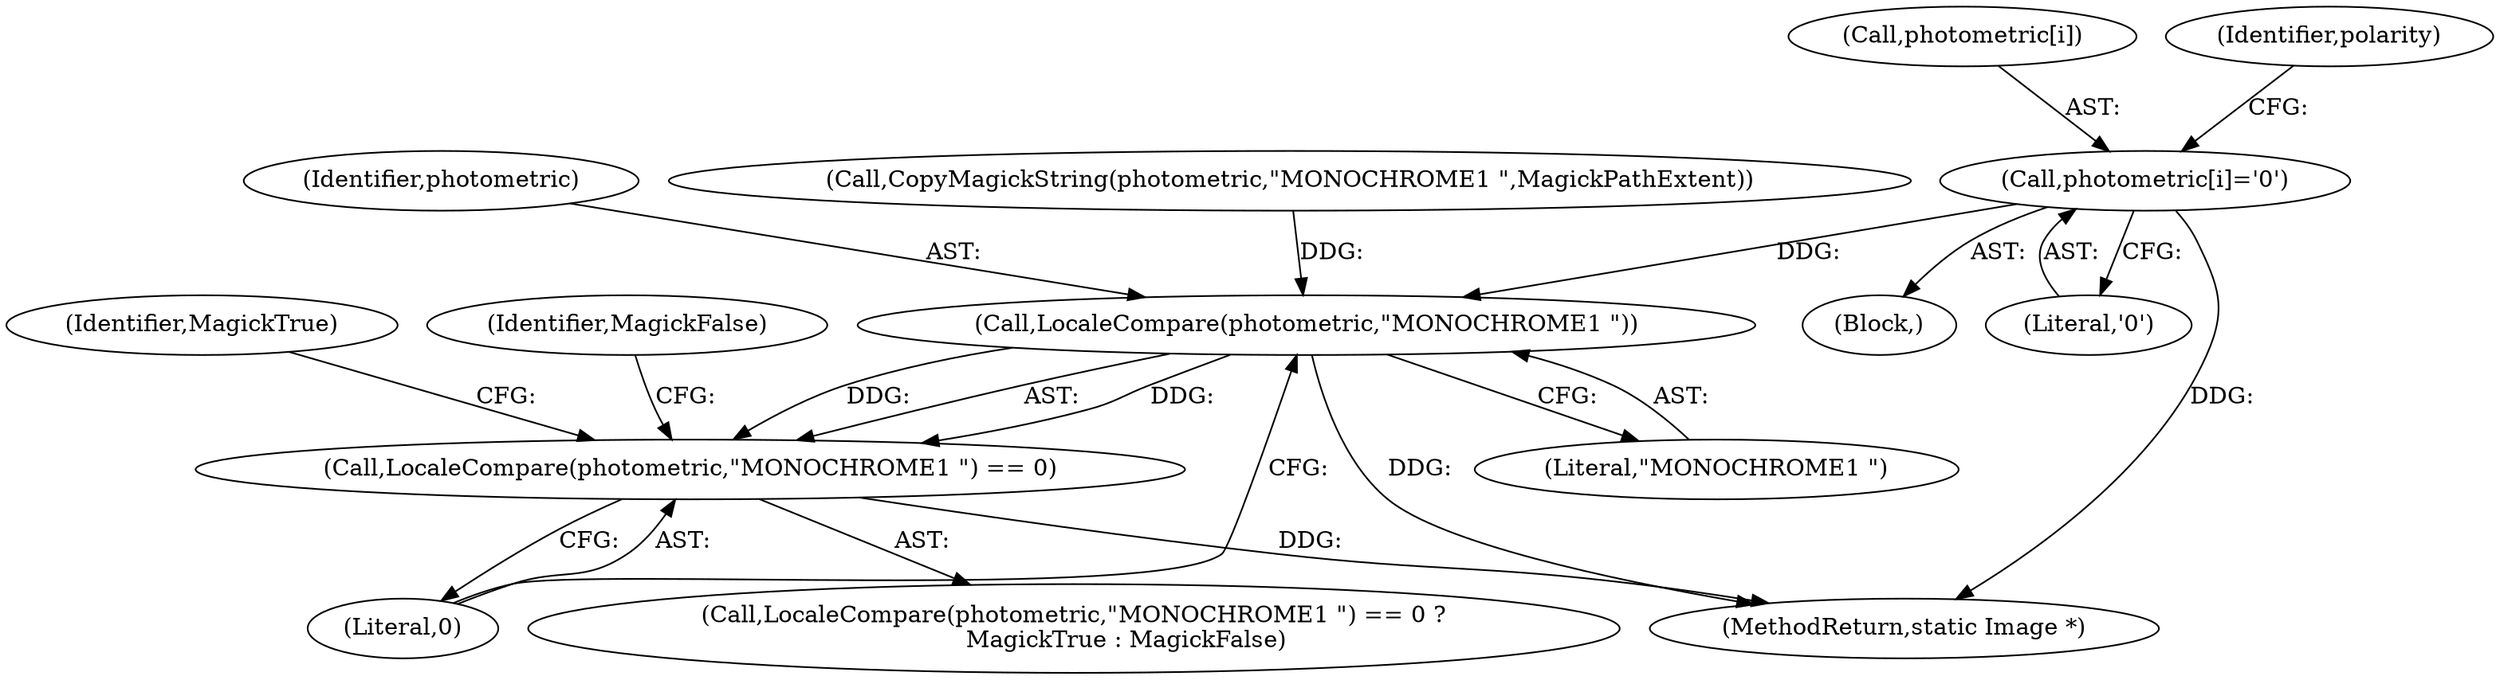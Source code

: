 digraph "0_ImageMagick_5511ef530576ed18fd636baa3bb4eda3d667665d@array" {
"1001391" [label="(Call,photometric[i]='\0')"];
"1001400" [label="(Call,LocaleCompare(photometric,\"MONOCHROME1 \"))"];
"1001399" [label="(Call,LocaleCompare(photometric,\"MONOCHROME1 \") == 0)"];
"1001403" [label="(Literal,0)"];
"1000342" [label="(Call,CopyMagickString(photometric,\"MONOCHROME1 \",MagickPathExtent))"];
"1001401" [label="(Identifier,photometric)"];
"1001391" [label="(Call,photometric[i]='\0')"];
"1001402" [label="(Literal,\"MONOCHROME1 \")"];
"1001392" [label="(Call,photometric[i])"];
"1001400" [label="(Call,LocaleCompare(photometric,\"MONOCHROME1 \"))"];
"1001399" [label="(Call,LocaleCompare(photometric,\"MONOCHROME1 \") == 0)"];
"1001398" [label="(Call,LocaleCompare(photometric,\"MONOCHROME1 \") == 0 ?\n              MagickTrue : MagickFalse)"];
"1001366" [label="(Block,)"];
"1001395" [label="(Literal,'\0')"];
"1001405" [label="(Identifier,MagickFalse)"];
"1001397" [label="(Identifier,polarity)"];
"1004644" [label="(MethodReturn,static Image *)"];
"1001404" [label="(Identifier,MagickTrue)"];
"1001391" -> "1001366"  [label="AST: "];
"1001391" -> "1001395"  [label="CFG: "];
"1001392" -> "1001391"  [label="AST: "];
"1001395" -> "1001391"  [label="AST: "];
"1001397" -> "1001391"  [label="CFG: "];
"1001391" -> "1004644"  [label="DDG: "];
"1001391" -> "1001400"  [label="DDG: "];
"1001400" -> "1001399"  [label="AST: "];
"1001400" -> "1001402"  [label="CFG: "];
"1001401" -> "1001400"  [label="AST: "];
"1001402" -> "1001400"  [label="AST: "];
"1001403" -> "1001400"  [label="CFG: "];
"1001400" -> "1004644"  [label="DDG: "];
"1001400" -> "1001399"  [label="DDG: "];
"1001400" -> "1001399"  [label="DDG: "];
"1000342" -> "1001400"  [label="DDG: "];
"1001399" -> "1001398"  [label="AST: "];
"1001399" -> "1001403"  [label="CFG: "];
"1001403" -> "1001399"  [label="AST: "];
"1001404" -> "1001399"  [label="CFG: "];
"1001405" -> "1001399"  [label="CFG: "];
"1001399" -> "1004644"  [label="DDG: "];
}
